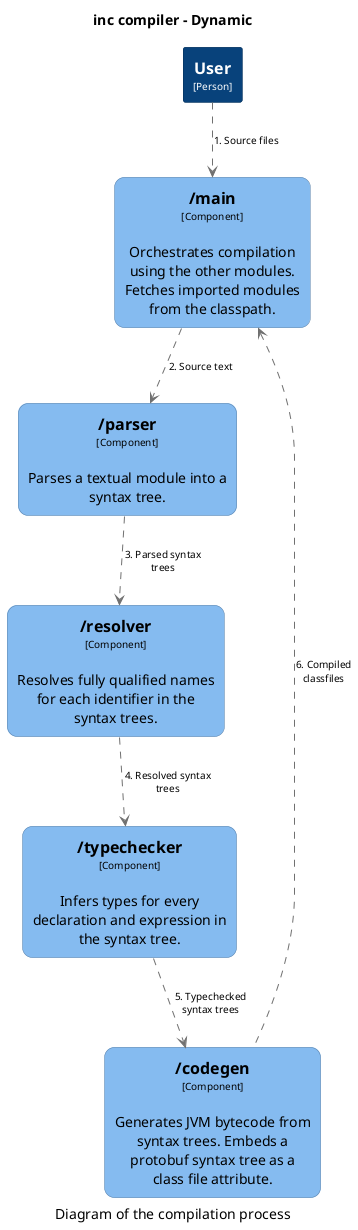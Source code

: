 @startuml(id=Compilation)
title inc compiler - Dynamic
caption Diagram of the compilation process

skinparam {
  shadowing false
  arrowFontSize 10
  defaultTextAlignment center
  wrapWidth 200
  maxMessageSize 100
}
hide stereotype
top to bottom direction
skinparam rectangle<<1>> {
  BackgroundColor #08427b
  FontColor #ffffff
  BorderColor #052E56
}
skinparam rectangle<<6>> {
  BackgroundColor #85bbf0
  FontColor #000000
  BorderColor #5D82A8
  roundCorner 20
}
skinparam rectangle<<7>> {
  BackgroundColor #85bbf0
  FontColor #000000
  BorderColor #5D82A8
  roundCorner 20
}
skinparam rectangle<<8>> {
  BackgroundColor #85bbf0
  FontColor #000000
  BorderColor #5D82A8
  roundCorner 20
}
skinparam rectangle<<9>> {
  BackgroundColor #85bbf0
  FontColor #000000
  BorderColor #5D82A8
  roundCorner 20
}
skinparam rectangle<<10>> {
  BackgroundColor #85bbf0
  FontColor #000000
  BorderColor #5D82A8
  roundCorner 20
}
top to bottom direction

rectangle "==User\n<size:10>[Person]</size>" <<1>> as 1
rectangle "==/main\n<size:10>[Component]</size>\n\nOrchestrates compilation using the other modules. Fetches imported modules from the classpath." <<10>> as 10
rectangle "==/parser\n<size:10>[Component]</size>\n\nParses a textual module into a syntax tree." <<6>> as 6
rectangle "==/resolver\n<size:10>[Component]</size>\n\nResolves fully qualified names for each identifier in the syntax trees." <<7>> as 7
rectangle "==/typechecker\n<size:10>[Component]</size>\n\nInfers types for every declaration and expression in the syntax tree." <<8>> as 8
rectangle "==/codegen\n<size:10>[Component]</size>\n\nGenerates JVM bytecode from syntax trees. Embeds a protobuf syntax tree as a class file attribute." <<9>> as 9
1 .[#707070].> 10 : "1. Source files"
10 .[#707070].> 6 : "2. Source text"
6 .[#707070].> 7 : "3. Parsed syntax trees"
7 .[#707070].> 8 : "4. Resolved syntax trees"
8 .[#707070].> 9 : "5. Typechecked syntax trees"
10 <.[#707070]. 9 : "6. Compiled classfiles"
@enduml
